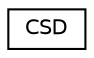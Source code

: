 digraph "Graphical Class Hierarchy"
{
  edge [fontname="Helvetica",fontsize="10",labelfontname="Helvetica",labelfontsize="10"];
  node [fontname="Helvetica",fontsize="10",shape=record];
  rankdir="LR";
  Node1 [label="CSD",height=0.2,width=0.4,color="black", fillcolor="white", style="filled",URL="$union_c_s_d.html"];
}
